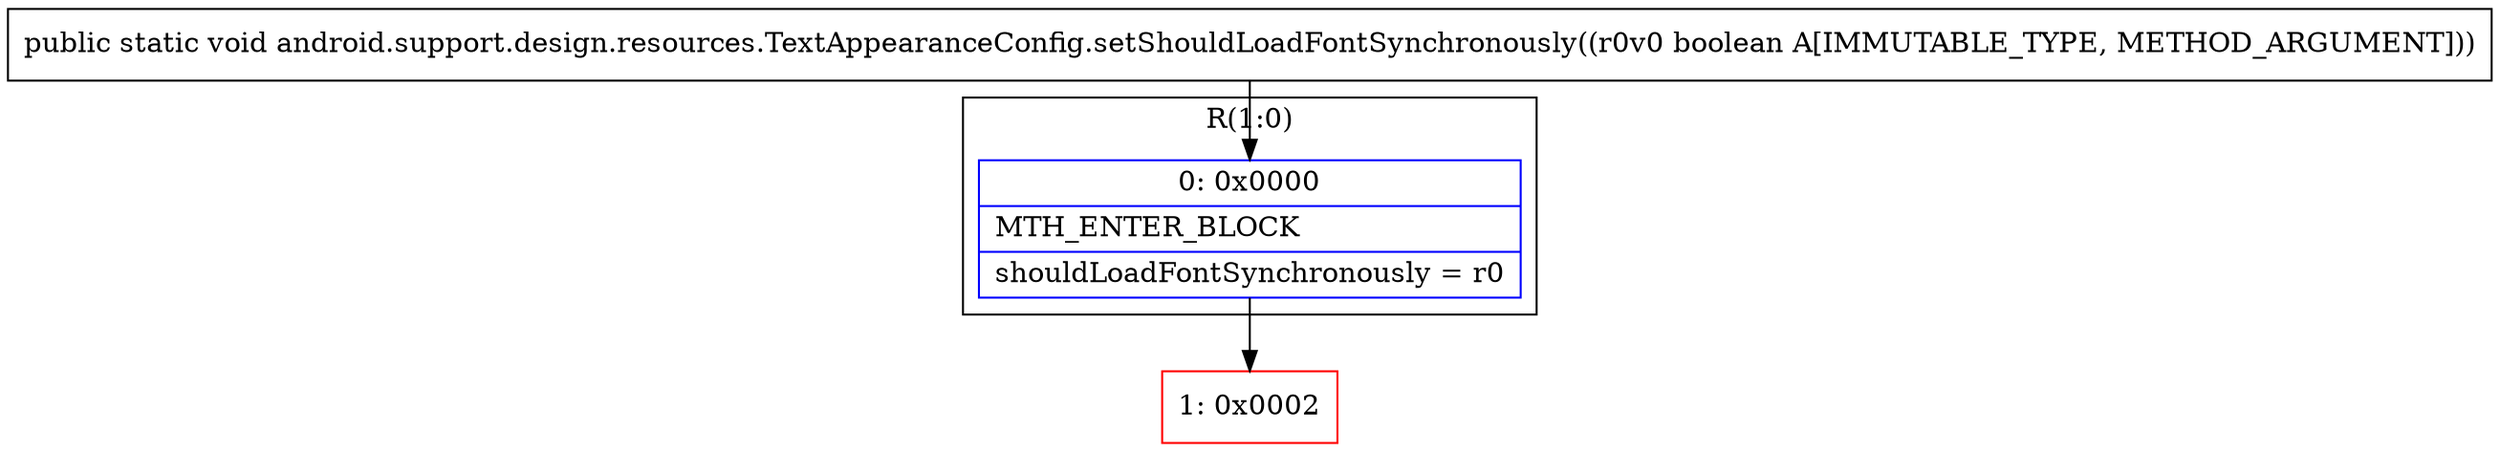 digraph "CFG forandroid.support.design.resources.TextAppearanceConfig.setShouldLoadFontSynchronously(Z)V" {
subgraph cluster_Region_932766025 {
label = "R(1:0)";
node [shape=record,color=blue];
Node_0 [shape=record,label="{0\:\ 0x0000|MTH_ENTER_BLOCK\l|shouldLoadFontSynchronously = r0\l}"];
}
Node_1 [shape=record,color=red,label="{1\:\ 0x0002}"];
MethodNode[shape=record,label="{public static void android.support.design.resources.TextAppearanceConfig.setShouldLoadFontSynchronously((r0v0 boolean A[IMMUTABLE_TYPE, METHOD_ARGUMENT])) }"];
MethodNode -> Node_0;
Node_0 -> Node_1;
}

